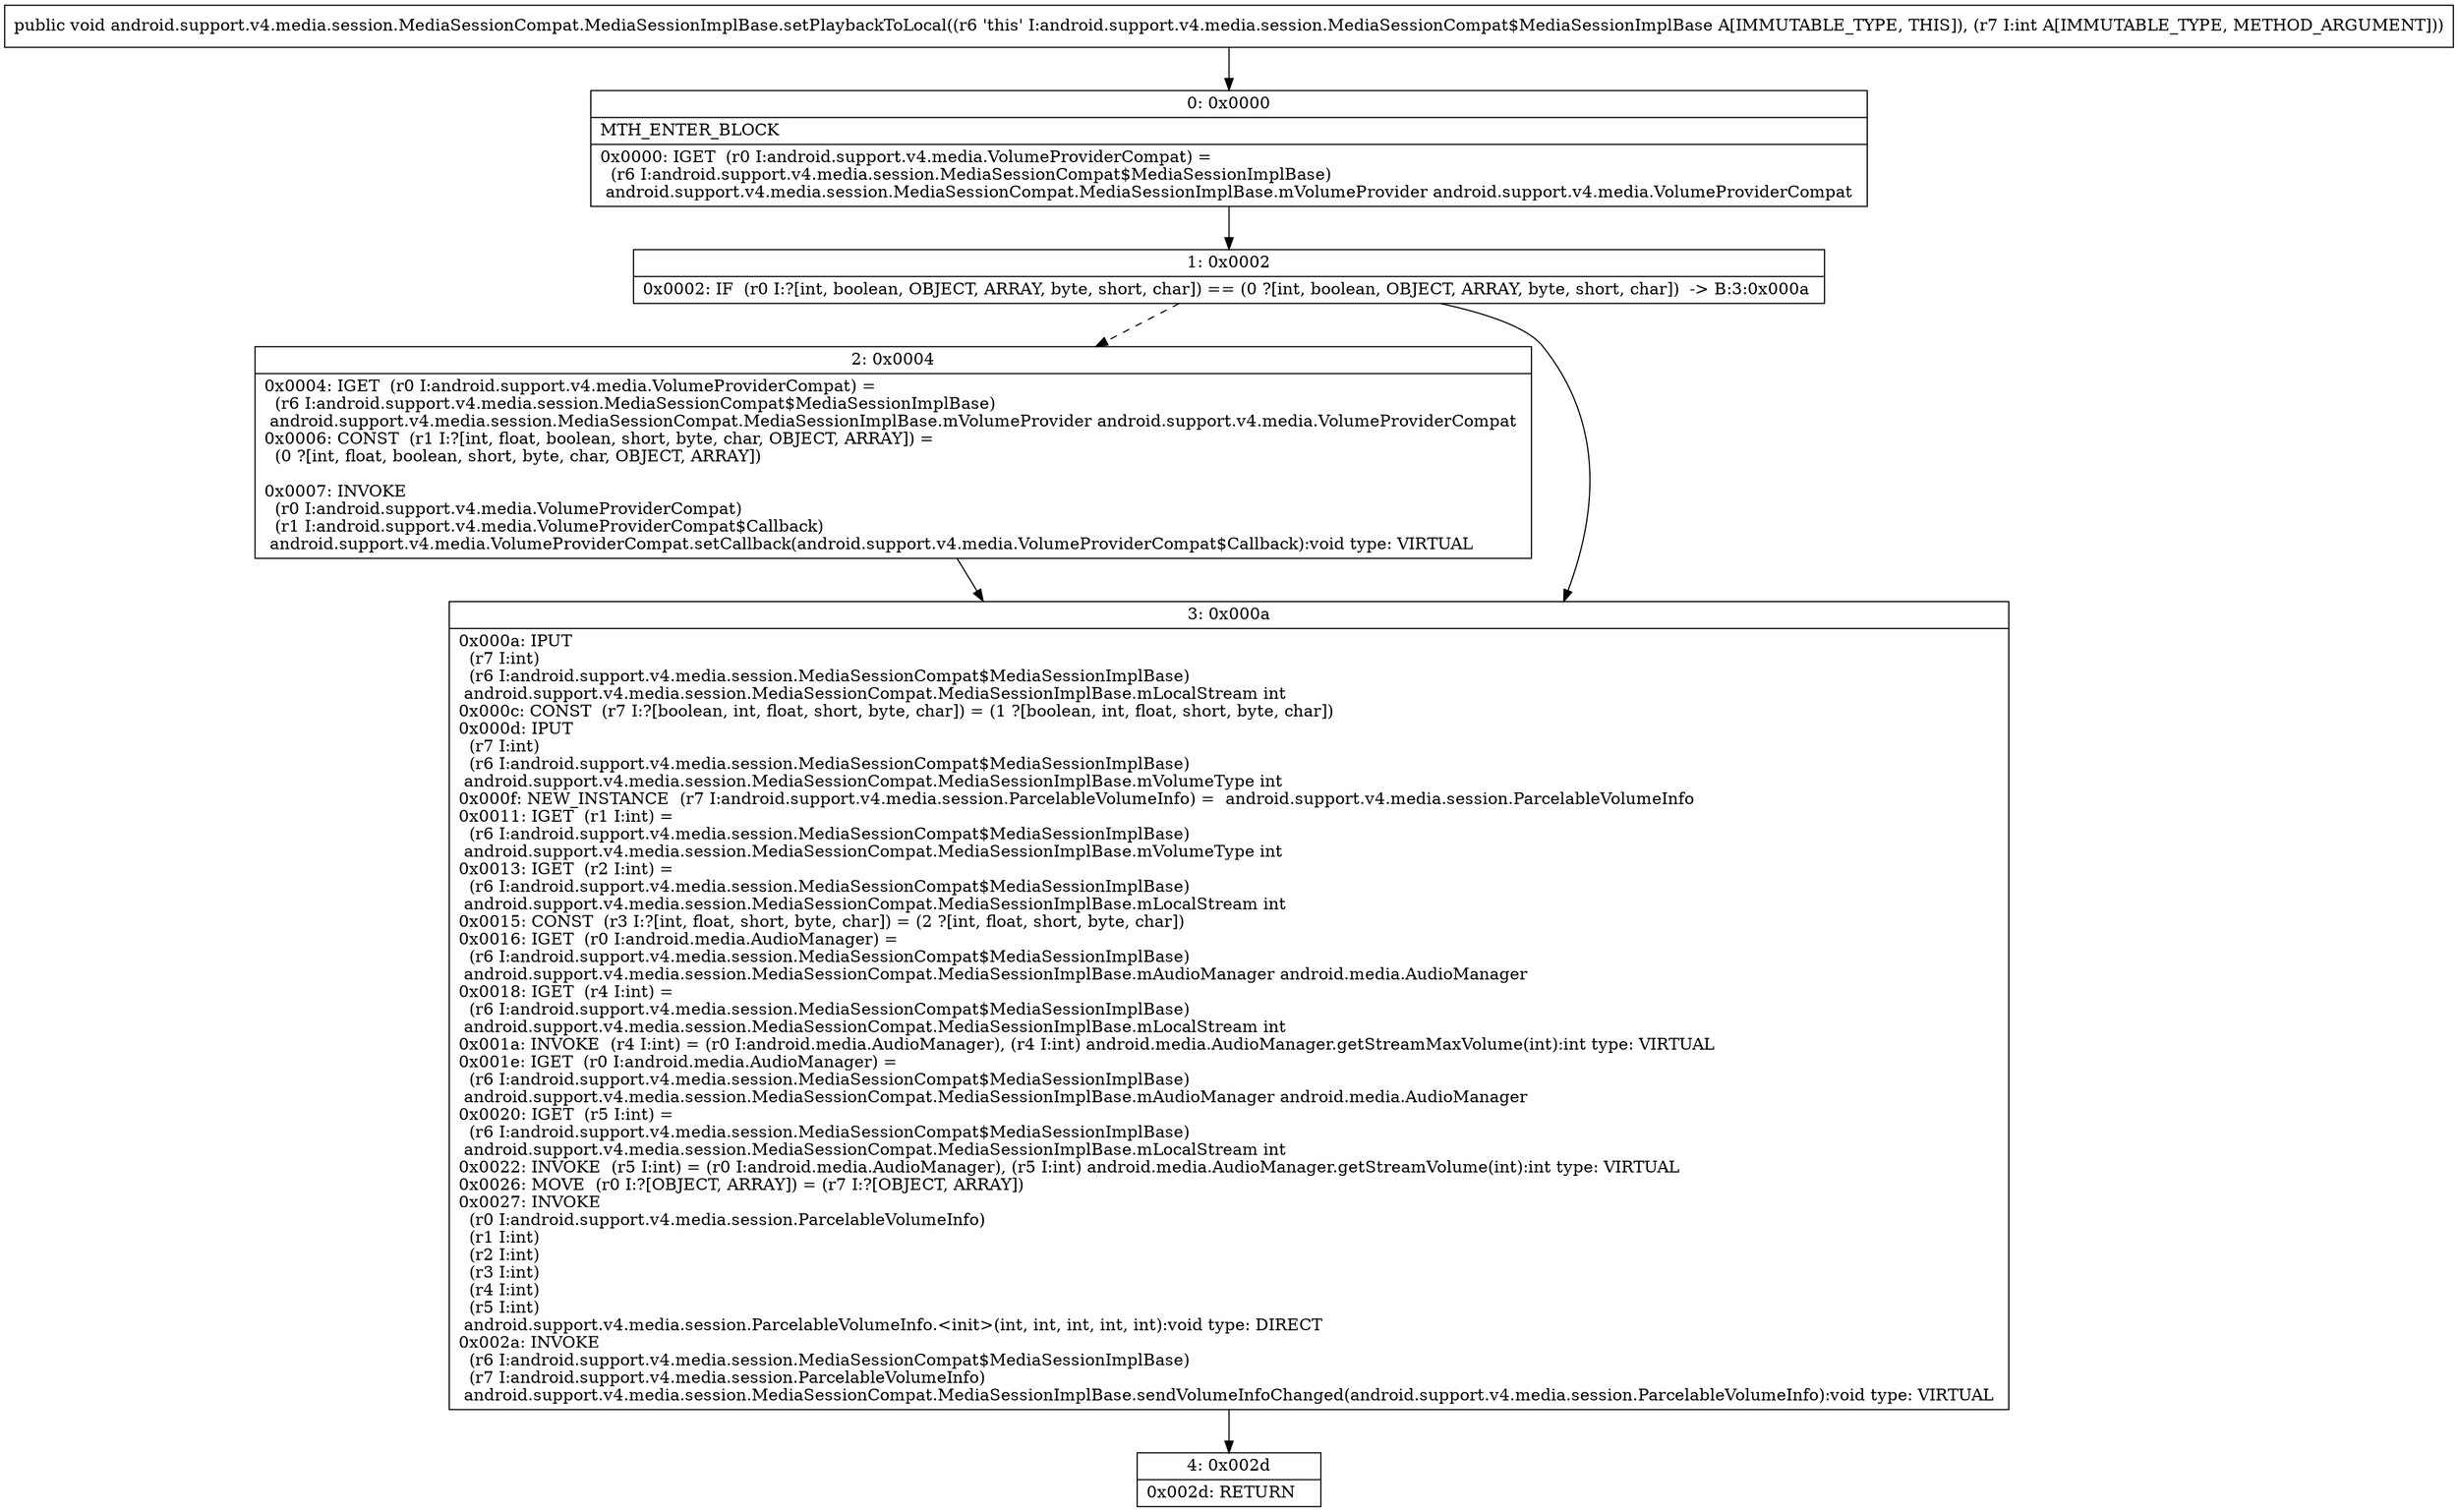 digraph "CFG forandroid.support.v4.media.session.MediaSessionCompat.MediaSessionImplBase.setPlaybackToLocal(I)V" {
Node_0 [shape=record,label="{0\:\ 0x0000|MTH_ENTER_BLOCK\l|0x0000: IGET  (r0 I:android.support.v4.media.VolumeProviderCompat) = \l  (r6 I:android.support.v4.media.session.MediaSessionCompat$MediaSessionImplBase)\l android.support.v4.media.session.MediaSessionCompat.MediaSessionImplBase.mVolumeProvider android.support.v4.media.VolumeProviderCompat \l}"];
Node_1 [shape=record,label="{1\:\ 0x0002|0x0002: IF  (r0 I:?[int, boolean, OBJECT, ARRAY, byte, short, char]) == (0 ?[int, boolean, OBJECT, ARRAY, byte, short, char])  \-\> B:3:0x000a \l}"];
Node_2 [shape=record,label="{2\:\ 0x0004|0x0004: IGET  (r0 I:android.support.v4.media.VolumeProviderCompat) = \l  (r6 I:android.support.v4.media.session.MediaSessionCompat$MediaSessionImplBase)\l android.support.v4.media.session.MediaSessionCompat.MediaSessionImplBase.mVolumeProvider android.support.v4.media.VolumeProviderCompat \l0x0006: CONST  (r1 I:?[int, float, boolean, short, byte, char, OBJECT, ARRAY]) = \l  (0 ?[int, float, boolean, short, byte, char, OBJECT, ARRAY])\l \l0x0007: INVOKE  \l  (r0 I:android.support.v4.media.VolumeProviderCompat)\l  (r1 I:android.support.v4.media.VolumeProviderCompat$Callback)\l android.support.v4.media.VolumeProviderCompat.setCallback(android.support.v4.media.VolumeProviderCompat$Callback):void type: VIRTUAL \l}"];
Node_3 [shape=record,label="{3\:\ 0x000a|0x000a: IPUT  \l  (r7 I:int)\l  (r6 I:android.support.v4.media.session.MediaSessionCompat$MediaSessionImplBase)\l android.support.v4.media.session.MediaSessionCompat.MediaSessionImplBase.mLocalStream int \l0x000c: CONST  (r7 I:?[boolean, int, float, short, byte, char]) = (1 ?[boolean, int, float, short, byte, char]) \l0x000d: IPUT  \l  (r7 I:int)\l  (r6 I:android.support.v4.media.session.MediaSessionCompat$MediaSessionImplBase)\l android.support.v4.media.session.MediaSessionCompat.MediaSessionImplBase.mVolumeType int \l0x000f: NEW_INSTANCE  (r7 I:android.support.v4.media.session.ParcelableVolumeInfo) =  android.support.v4.media.session.ParcelableVolumeInfo \l0x0011: IGET  (r1 I:int) = \l  (r6 I:android.support.v4.media.session.MediaSessionCompat$MediaSessionImplBase)\l android.support.v4.media.session.MediaSessionCompat.MediaSessionImplBase.mVolumeType int \l0x0013: IGET  (r2 I:int) = \l  (r6 I:android.support.v4.media.session.MediaSessionCompat$MediaSessionImplBase)\l android.support.v4.media.session.MediaSessionCompat.MediaSessionImplBase.mLocalStream int \l0x0015: CONST  (r3 I:?[int, float, short, byte, char]) = (2 ?[int, float, short, byte, char]) \l0x0016: IGET  (r0 I:android.media.AudioManager) = \l  (r6 I:android.support.v4.media.session.MediaSessionCompat$MediaSessionImplBase)\l android.support.v4.media.session.MediaSessionCompat.MediaSessionImplBase.mAudioManager android.media.AudioManager \l0x0018: IGET  (r4 I:int) = \l  (r6 I:android.support.v4.media.session.MediaSessionCompat$MediaSessionImplBase)\l android.support.v4.media.session.MediaSessionCompat.MediaSessionImplBase.mLocalStream int \l0x001a: INVOKE  (r4 I:int) = (r0 I:android.media.AudioManager), (r4 I:int) android.media.AudioManager.getStreamMaxVolume(int):int type: VIRTUAL \l0x001e: IGET  (r0 I:android.media.AudioManager) = \l  (r6 I:android.support.v4.media.session.MediaSessionCompat$MediaSessionImplBase)\l android.support.v4.media.session.MediaSessionCompat.MediaSessionImplBase.mAudioManager android.media.AudioManager \l0x0020: IGET  (r5 I:int) = \l  (r6 I:android.support.v4.media.session.MediaSessionCompat$MediaSessionImplBase)\l android.support.v4.media.session.MediaSessionCompat.MediaSessionImplBase.mLocalStream int \l0x0022: INVOKE  (r5 I:int) = (r0 I:android.media.AudioManager), (r5 I:int) android.media.AudioManager.getStreamVolume(int):int type: VIRTUAL \l0x0026: MOVE  (r0 I:?[OBJECT, ARRAY]) = (r7 I:?[OBJECT, ARRAY]) \l0x0027: INVOKE  \l  (r0 I:android.support.v4.media.session.ParcelableVolumeInfo)\l  (r1 I:int)\l  (r2 I:int)\l  (r3 I:int)\l  (r4 I:int)\l  (r5 I:int)\l android.support.v4.media.session.ParcelableVolumeInfo.\<init\>(int, int, int, int, int):void type: DIRECT \l0x002a: INVOKE  \l  (r6 I:android.support.v4.media.session.MediaSessionCompat$MediaSessionImplBase)\l  (r7 I:android.support.v4.media.session.ParcelableVolumeInfo)\l android.support.v4.media.session.MediaSessionCompat.MediaSessionImplBase.sendVolumeInfoChanged(android.support.v4.media.session.ParcelableVolumeInfo):void type: VIRTUAL \l}"];
Node_4 [shape=record,label="{4\:\ 0x002d|0x002d: RETURN   \l}"];
MethodNode[shape=record,label="{public void android.support.v4.media.session.MediaSessionCompat.MediaSessionImplBase.setPlaybackToLocal((r6 'this' I:android.support.v4.media.session.MediaSessionCompat$MediaSessionImplBase A[IMMUTABLE_TYPE, THIS]), (r7 I:int A[IMMUTABLE_TYPE, METHOD_ARGUMENT])) }"];
MethodNode -> Node_0;
Node_0 -> Node_1;
Node_1 -> Node_2[style=dashed];
Node_1 -> Node_3;
Node_2 -> Node_3;
Node_3 -> Node_4;
}

